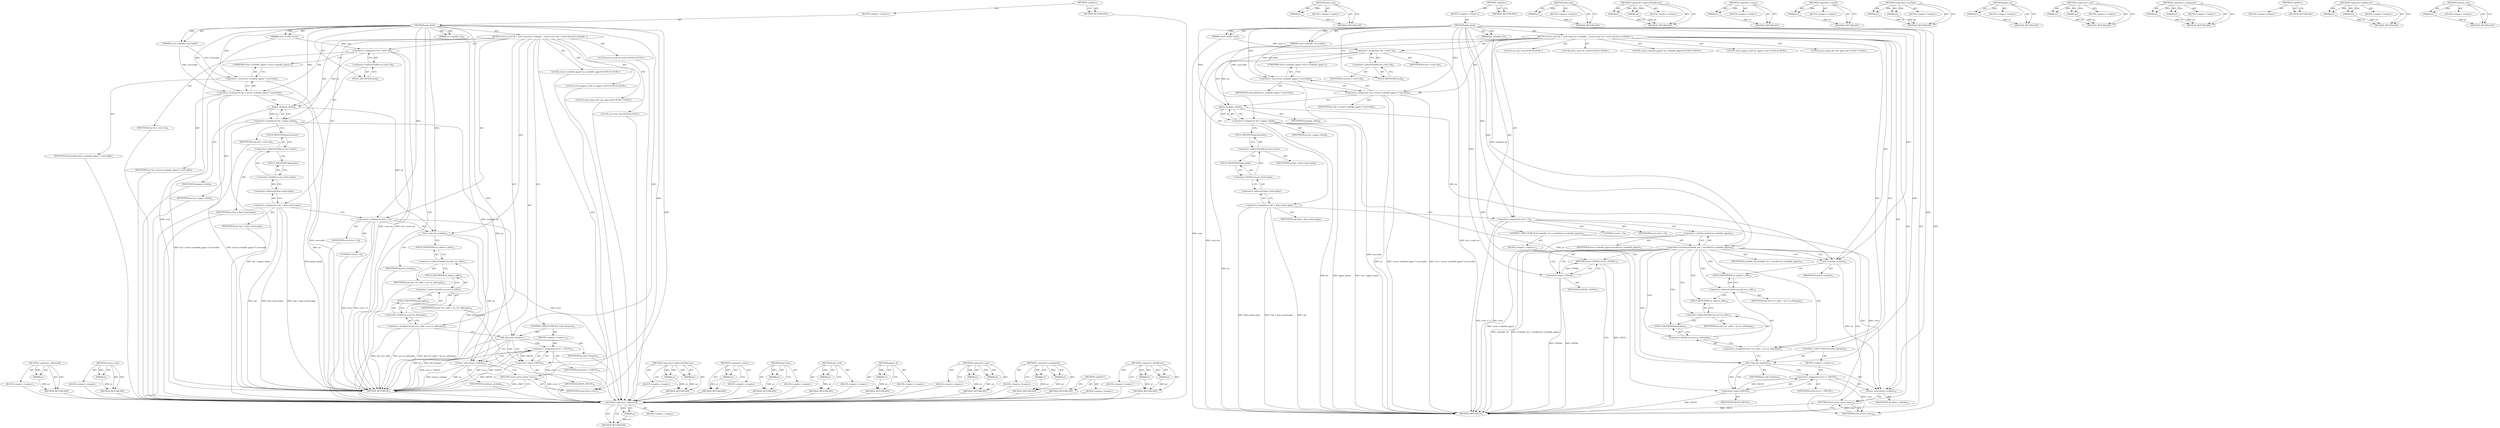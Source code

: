 digraph "release_sock" {
vulnerable_114 [label=<(METHOD,&lt;operator&gt;.addressOf)>];
vulnerable_115 [label=<(PARAM,p1)>];
vulnerable_116 [label=<(BLOCK,&lt;empty&gt;,&lt;empty&gt;)>];
vulnerable_117 [label=<(METHOD_RETURN,ANY)>];
vulnerable_135 [label=<(METHOD,release_sock)>];
vulnerable_136 [label=<(PARAM,p1)>];
vulnerable_137 [label=<(BLOCK,&lt;empty&gt;,&lt;empty&gt;)>];
vulnerable_138 [label=<(METHOD_RETURN,ANY)>];
vulnerable_6 [label=<(METHOD,&lt;global&gt;)<SUB>1</SUB>>];
vulnerable_7 [label=<(BLOCK,&lt;empty&gt;,&lt;empty&gt;)<SUB>1</SUB>>];
vulnerable_8 [label=<(METHOD,pptp_bind)<SUB>1</SUB>>];
vulnerable_9 [label=<(PARAM,struct socket *sock)<SUB>1</SUB>>];
vulnerable_10 [label=<(PARAM,struct sockaddr *uservaddr)<SUB>1</SUB>>];
vulnerable_11 [label=<(PARAM,int sockaddr_len)<SUB>2</SUB>>];
vulnerable_12 [label=<(BLOCK,{
	struct sock *sk = sock-&gt;sk;
	struct sockaddr...,{
	struct sock *sk = sock-&gt;sk;
	struct sockaddr...)<SUB>3</SUB>>];
vulnerable_13 [label="<(LOCAL,struct sock* sk: sock*)<SUB>4</SUB>>"];
vulnerable_14 [label=<(&lt;operator&gt;.assignment,*sk = sock-&gt;sk)<SUB>4</SUB>>];
vulnerable_15 [label=<(IDENTIFIER,sk,*sk = sock-&gt;sk)<SUB>4</SUB>>];
vulnerable_16 [label=<(&lt;operator&gt;.indirectFieldAccess,sock-&gt;sk)<SUB>4</SUB>>];
vulnerable_17 [label=<(IDENTIFIER,sock,*sk = sock-&gt;sk)<SUB>4</SUB>>];
vulnerable_18 [label=<(FIELD_IDENTIFIER,sk,sk)<SUB>4</SUB>>];
vulnerable_19 [label="<(LOCAL,struct sockaddr_pppox* sp: sockaddr_pppox*)<SUB>5</SUB>>"];
vulnerable_20 [label=<(&lt;operator&gt;.assignment,*sp = (struct sockaddr_pppox *) uservaddr)<SUB>5</SUB>>];
vulnerable_21 [label=<(IDENTIFIER,sp,*sp = (struct sockaddr_pppox *) uservaddr)<SUB>5</SUB>>];
vulnerable_22 [label=<(&lt;operator&gt;.cast,(struct sockaddr_pppox *) uservaddr)<SUB>5</SUB>>];
vulnerable_23 [label=<(UNKNOWN,struct sockaddr_pppox *,struct sockaddr_pppox *)<SUB>5</SUB>>];
vulnerable_24 [label=<(IDENTIFIER,uservaddr,(struct sockaddr_pppox *) uservaddr)<SUB>5</SUB>>];
vulnerable_25 [label="<(LOCAL,struct pppox_sock* po: pppox_sock*)<SUB>6</SUB>>"];
vulnerable_26 [label=<(&lt;operator&gt;.assignment,*po = pppox_sk(sk))<SUB>6</SUB>>];
vulnerable_27 [label=<(IDENTIFIER,po,*po = pppox_sk(sk))<SUB>6</SUB>>];
vulnerable_28 [label=<(pppox_sk,pppox_sk(sk))<SUB>6</SUB>>];
vulnerable_29 [label=<(IDENTIFIER,sk,pppox_sk(sk))<SUB>6</SUB>>];
vulnerable_30 [label="<(LOCAL,struct pptp_opt* opt: pptp_opt*)<SUB>7</SUB>>"];
vulnerable_31 [label=<(&lt;operator&gt;.assignment,*opt = &amp;po-&gt;proto.pptp)<SUB>7</SUB>>];
vulnerable_32 [label=<(IDENTIFIER,opt,*opt = &amp;po-&gt;proto.pptp)<SUB>7</SUB>>];
vulnerable_33 [label=<(&lt;operator&gt;.addressOf,&amp;po-&gt;proto.pptp)<SUB>7</SUB>>];
vulnerable_34 [label=<(&lt;operator&gt;.fieldAccess,po-&gt;proto.pptp)<SUB>7</SUB>>];
vulnerable_35 [label=<(&lt;operator&gt;.indirectFieldAccess,po-&gt;proto)<SUB>7</SUB>>];
vulnerable_36 [label=<(IDENTIFIER,po,*opt = &amp;po-&gt;proto.pptp)<SUB>7</SUB>>];
vulnerable_37 [label=<(FIELD_IDENTIFIER,proto,proto)<SUB>7</SUB>>];
vulnerable_38 [label=<(FIELD_IDENTIFIER,pptp,pptp)<SUB>7</SUB>>];
vulnerable_39 [label="<(LOCAL,int error: int)<SUB>8</SUB>>"];
vulnerable_40 [label=<(&lt;operator&gt;.assignment,error = 0)<SUB>8</SUB>>];
vulnerable_41 [label=<(IDENTIFIER,error,error = 0)<SUB>8</SUB>>];
vulnerable_42 [label=<(LITERAL,0,error = 0)<SUB>8</SUB>>];
vulnerable_43 [label=<(lock_sock,lock_sock(sk))<SUB>10</SUB>>];
vulnerable_44 [label=<(IDENTIFIER,sk,lock_sock(sk))<SUB>10</SUB>>];
vulnerable_45 [label=<(&lt;operator&gt;.assignment,opt-&gt;src_addr = sp-&gt;sa_addr.pptp)<SUB>12</SUB>>];
vulnerable_46 [label=<(&lt;operator&gt;.indirectFieldAccess,opt-&gt;src_addr)<SUB>12</SUB>>];
vulnerable_47 [label=<(IDENTIFIER,opt,opt-&gt;src_addr = sp-&gt;sa_addr.pptp)<SUB>12</SUB>>];
vulnerable_48 [label=<(FIELD_IDENTIFIER,src_addr,src_addr)<SUB>12</SUB>>];
vulnerable_49 [label=<(&lt;operator&gt;.fieldAccess,sp-&gt;sa_addr.pptp)<SUB>12</SUB>>];
vulnerable_50 [label=<(&lt;operator&gt;.indirectFieldAccess,sp-&gt;sa_addr)<SUB>12</SUB>>];
vulnerable_51 [label=<(IDENTIFIER,sp,opt-&gt;src_addr = sp-&gt;sa_addr.pptp)<SUB>12</SUB>>];
vulnerable_52 [label=<(FIELD_IDENTIFIER,sa_addr,sa_addr)<SUB>12</SUB>>];
vulnerable_53 [label=<(FIELD_IDENTIFIER,pptp,pptp)<SUB>12</SUB>>];
vulnerable_54 [label=<(CONTROL_STRUCTURE,IF,if (add_chan(po)))<SUB>13</SUB>>];
vulnerable_55 [label=<(add_chan,add_chan(po))<SUB>13</SUB>>];
vulnerable_56 [label=<(IDENTIFIER,po,add_chan(po))<SUB>13</SUB>>];
vulnerable_57 [label=<(BLOCK,&lt;empty&gt;,&lt;empty&gt;)<SUB>14</SUB>>];
vulnerable_58 [label=<(&lt;operator&gt;.assignment,error = -EBUSY)<SUB>14</SUB>>];
vulnerable_59 [label=<(IDENTIFIER,error,error = -EBUSY)<SUB>14</SUB>>];
vulnerable_60 [label=<(&lt;operator&gt;.minus,-EBUSY)<SUB>14</SUB>>];
vulnerable_61 [label=<(IDENTIFIER,EBUSY,-EBUSY)<SUB>14</SUB>>];
vulnerable_62 [label=<(release_sock,release_sock(sk))<SUB>16</SUB>>];
vulnerable_63 [label=<(IDENTIFIER,sk,release_sock(sk))<SUB>16</SUB>>];
vulnerable_64 [label=<(RETURN,return error;,return error;)<SUB>17</SUB>>];
vulnerable_65 [label=<(IDENTIFIER,error,return error;)<SUB>17</SUB>>];
vulnerable_66 [label=<(METHOD_RETURN,int)<SUB>1</SUB>>];
vulnerable_68 [label=<(METHOD_RETURN,ANY)<SUB>1</SUB>>];
vulnerable_100 [label=<(METHOD,&lt;operator&gt;.indirectFieldAccess)>];
vulnerable_101 [label=<(PARAM,p1)>];
vulnerable_102 [label=<(PARAM,p2)>];
vulnerable_103 [label=<(BLOCK,&lt;empty&gt;,&lt;empty&gt;)>];
vulnerable_104 [label=<(METHOD_RETURN,ANY)>];
vulnerable_131 [label=<(METHOD,&lt;operator&gt;.minus)>];
vulnerable_132 [label=<(PARAM,p1)>];
vulnerable_133 [label=<(BLOCK,&lt;empty&gt;,&lt;empty&gt;)>];
vulnerable_134 [label=<(METHOD_RETURN,ANY)>];
vulnerable_127 [label=<(METHOD,add_chan)>];
vulnerable_128 [label=<(PARAM,p1)>];
vulnerable_129 [label=<(BLOCK,&lt;empty&gt;,&lt;empty&gt;)>];
vulnerable_130 [label=<(METHOD_RETURN,ANY)>];
vulnerable_123 [label=<(METHOD,lock_sock)>];
vulnerable_124 [label=<(PARAM,p1)>];
vulnerable_125 [label=<(BLOCK,&lt;empty&gt;,&lt;empty&gt;)>];
vulnerable_126 [label=<(METHOD_RETURN,ANY)>];
vulnerable_110 [label=<(METHOD,pppox_sk)>];
vulnerable_111 [label=<(PARAM,p1)>];
vulnerable_112 [label=<(BLOCK,&lt;empty&gt;,&lt;empty&gt;)>];
vulnerable_113 [label=<(METHOD_RETURN,ANY)>];
vulnerable_105 [label=<(METHOD,&lt;operator&gt;.cast)>];
vulnerable_106 [label=<(PARAM,p1)>];
vulnerable_107 [label=<(PARAM,p2)>];
vulnerable_108 [label=<(BLOCK,&lt;empty&gt;,&lt;empty&gt;)>];
vulnerable_109 [label=<(METHOD_RETURN,ANY)>];
vulnerable_95 [label=<(METHOD,&lt;operator&gt;.assignment)>];
vulnerable_96 [label=<(PARAM,p1)>];
vulnerable_97 [label=<(PARAM,p2)>];
vulnerable_98 [label=<(BLOCK,&lt;empty&gt;,&lt;empty&gt;)>];
vulnerable_99 [label=<(METHOD_RETURN,ANY)>];
vulnerable_89 [label=<(METHOD,&lt;global&gt;)<SUB>1</SUB>>];
vulnerable_90 [label=<(BLOCK,&lt;empty&gt;,&lt;empty&gt;)>];
vulnerable_91 [label=<(METHOD_RETURN,ANY)>];
vulnerable_118 [label=<(METHOD,&lt;operator&gt;.fieldAccess)>];
vulnerable_119 [label=<(PARAM,p1)>];
vulnerable_120 [label=<(PARAM,p2)>];
vulnerable_121 [label=<(BLOCK,&lt;empty&gt;,&lt;empty&gt;)>];
vulnerable_122 [label=<(METHOD_RETURN,ANY)>];
fixed_125 [label=<(METHOD,&lt;operator&gt;.addressOf)>];
fixed_126 [label=<(PARAM,p1)>];
fixed_127 [label=<(BLOCK,&lt;empty&gt;,&lt;empty&gt;)>];
fixed_128 [label=<(METHOD_RETURN,ANY)>];
fixed_147 [label=<(METHOD,lock_sock)>];
fixed_148 [label=<(PARAM,p1)>];
fixed_149 [label=<(BLOCK,&lt;empty&gt;,&lt;empty&gt;)>];
fixed_150 [label=<(METHOD_RETURN,ANY)>];
fixed_6 [label=<(METHOD,&lt;global&gt;)<SUB>1</SUB>>];
fixed_7 [label=<(BLOCK,&lt;empty&gt;,&lt;empty&gt;)<SUB>1</SUB>>];
fixed_8 [label=<(METHOD,pptp_bind)<SUB>1</SUB>>];
fixed_9 [label=<(PARAM,struct socket *sock)<SUB>1</SUB>>];
fixed_10 [label=<(PARAM,struct sockaddr *uservaddr)<SUB>1</SUB>>];
fixed_11 [label=<(PARAM,int sockaddr_len)<SUB>2</SUB>>];
fixed_12 [label=<(BLOCK,{
	struct sock *sk = sock-&gt;sk;
	struct sockaddr...,{
	struct sock *sk = sock-&gt;sk;
	struct sockaddr...)<SUB>3</SUB>>];
fixed_13 [label="<(LOCAL,struct sock* sk: sock*)<SUB>4</SUB>>"];
fixed_14 [label=<(&lt;operator&gt;.assignment,*sk = sock-&gt;sk)<SUB>4</SUB>>];
fixed_15 [label=<(IDENTIFIER,sk,*sk = sock-&gt;sk)<SUB>4</SUB>>];
fixed_16 [label=<(&lt;operator&gt;.indirectFieldAccess,sock-&gt;sk)<SUB>4</SUB>>];
fixed_17 [label=<(IDENTIFIER,sock,*sk = sock-&gt;sk)<SUB>4</SUB>>];
fixed_18 [label=<(FIELD_IDENTIFIER,sk,sk)<SUB>4</SUB>>];
fixed_19 [label="<(LOCAL,struct sockaddr_pppox* sp: sockaddr_pppox*)<SUB>5</SUB>>"];
fixed_20 [label=<(&lt;operator&gt;.assignment,*sp = (struct sockaddr_pppox *) uservaddr)<SUB>5</SUB>>];
fixed_21 [label=<(IDENTIFIER,sp,*sp = (struct sockaddr_pppox *) uservaddr)<SUB>5</SUB>>];
fixed_22 [label=<(&lt;operator&gt;.cast,(struct sockaddr_pppox *) uservaddr)<SUB>5</SUB>>];
fixed_23 [label=<(UNKNOWN,struct sockaddr_pppox *,struct sockaddr_pppox *)<SUB>5</SUB>>];
fixed_24 [label=<(IDENTIFIER,uservaddr,(struct sockaddr_pppox *) uservaddr)<SUB>5</SUB>>];
fixed_25 [label="<(LOCAL,struct pppox_sock* po: pppox_sock*)<SUB>6</SUB>>"];
fixed_26 [label=<(&lt;operator&gt;.assignment,*po = pppox_sk(sk))<SUB>6</SUB>>];
fixed_27 [label=<(IDENTIFIER,po,*po = pppox_sk(sk))<SUB>6</SUB>>];
fixed_28 [label=<(pppox_sk,pppox_sk(sk))<SUB>6</SUB>>];
fixed_29 [label=<(IDENTIFIER,sk,pppox_sk(sk))<SUB>6</SUB>>];
fixed_30 [label="<(LOCAL,struct pptp_opt* opt: pptp_opt*)<SUB>7</SUB>>"];
fixed_31 [label=<(&lt;operator&gt;.assignment,*opt = &amp;po-&gt;proto.pptp)<SUB>7</SUB>>];
fixed_32 [label=<(IDENTIFIER,opt,*opt = &amp;po-&gt;proto.pptp)<SUB>7</SUB>>];
fixed_33 [label=<(&lt;operator&gt;.addressOf,&amp;po-&gt;proto.pptp)<SUB>7</SUB>>];
fixed_34 [label=<(&lt;operator&gt;.fieldAccess,po-&gt;proto.pptp)<SUB>7</SUB>>];
fixed_35 [label=<(&lt;operator&gt;.indirectFieldAccess,po-&gt;proto)<SUB>7</SUB>>];
fixed_36 [label=<(IDENTIFIER,po,*opt = &amp;po-&gt;proto.pptp)<SUB>7</SUB>>];
fixed_37 [label=<(FIELD_IDENTIFIER,proto,proto)<SUB>7</SUB>>];
fixed_38 [label=<(FIELD_IDENTIFIER,pptp,pptp)<SUB>7</SUB>>];
fixed_39 [label="<(LOCAL,int error: int)<SUB>8</SUB>>"];
fixed_40 [label=<(&lt;operator&gt;.assignment,error = 0)<SUB>8</SUB>>];
fixed_41 [label=<(IDENTIFIER,error,error = 0)<SUB>8</SUB>>];
fixed_42 [label=<(LITERAL,0,error = 0)<SUB>8</SUB>>];
fixed_43 [label=<(CONTROL_STRUCTURE,IF,if (sockaddr_len &lt; sizeof(struct sockaddr_pppox)))<SUB>10</SUB>>];
fixed_44 [label=<(&lt;operator&gt;.lessThan,sockaddr_len &lt; sizeof(struct sockaddr_pppox))<SUB>10</SUB>>];
fixed_45 [label=<(IDENTIFIER,sockaddr_len,sockaddr_len &lt; sizeof(struct sockaddr_pppox))<SUB>10</SUB>>];
fixed_46 [label=<(&lt;operator&gt;.sizeOf,sizeof(struct sockaddr_pppox))<SUB>10</SUB>>];
fixed_47 [label=<(IDENTIFIER,struct sockaddr_pppox,sizeof(struct sockaddr_pppox))<SUB>10</SUB>>];
fixed_48 [label=<(BLOCK,&lt;empty&gt;,&lt;empty&gt;)<SUB>11</SUB>>];
fixed_49 [label=<(RETURN,return -EINVAL;,return -EINVAL;)<SUB>11</SUB>>];
fixed_50 [label=<(&lt;operator&gt;.minus,-EINVAL)<SUB>11</SUB>>];
fixed_51 [label=<(IDENTIFIER,EINVAL,-EINVAL)<SUB>11</SUB>>];
fixed_52 [label=<(lock_sock,lock_sock(sk))<SUB>13</SUB>>];
fixed_53 [label=<(IDENTIFIER,sk,lock_sock(sk))<SUB>13</SUB>>];
fixed_54 [label=<(&lt;operator&gt;.assignment,opt-&gt;src_addr = sp-&gt;sa_addr.pptp)<SUB>15</SUB>>];
fixed_55 [label=<(&lt;operator&gt;.indirectFieldAccess,opt-&gt;src_addr)<SUB>15</SUB>>];
fixed_56 [label=<(IDENTIFIER,opt,opt-&gt;src_addr = sp-&gt;sa_addr.pptp)<SUB>15</SUB>>];
fixed_57 [label=<(FIELD_IDENTIFIER,src_addr,src_addr)<SUB>15</SUB>>];
fixed_58 [label=<(&lt;operator&gt;.fieldAccess,sp-&gt;sa_addr.pptp)<SUB>15</SUB>>];
fixed_59 [label=<(&lt;operator&gt;.indirectFieldAccess,sp-&gt;sa_addr)<SUB>15</SUB>>];
fixed_60 [label=<(IDENTIFIER,sp,opt-&gt;src_addr = sp-&gt;sa_addr.pptp)<SUB>15</SUB>>];
fixed_61 [label=<(FIELD_IDENTIFIER,sa_addr,sa_addr)<SUB>15</SUB>>];
fixed_62 [label=<(FIELD_IDENTIFIER,pptp,pptp)<SUB>15</SUB>>];
fixed_63 [label=<(CONTROL_STRUCTURE,IF,if (add_chan(po)))<SUB>16</SUB>>];
fixed_64 [label=<(add_chan,add_chan(po))<SUB>16</SUB>>];
fixed_65 [label=<(IDENTIFIER,po,add_chan(po))<SUB>16</SUB>>];
fixed_66 [label=<(BLOCK,&lt;empty&gt;,&lt;empty&gt;)<SUB>17</SUB>>];
fixed_67 [label=<(&lt;operator&gt;.assignment,error = -EBUSY)<SUB>17</SUB>>];
fixed_68 [label=<(IDENTIFIER,error,error = -EBUSY)<SUB>17</SUB>>];
fixed_69 [label=<(&lt;operator&gt;.minus,-EBUSY)<SUB>17</SUB>>];
fixed_70 [label=<(IDENTIFIER,EBUSY,-EBUSY)<SUB>17</SUB>>];
fixed_71 [label=<(release_sock,release_sock(sk))<SUB>19</SUB>>];
fixed_72 [label=<(IDENTIFIER,sk,release_sock(sk))<SUB>19</SUB>>];
fixed_73 [label=<(RETURN,return error;,return error;)<SUB>20</SUB>>];
fixed_74 [label=<(IDENTIFIER,error,return error;)<SUB>20</SUB>>];
fixed_75 [label=<(METHOD_RETURN,int)<SUB>1</SUB>>];
fixed_77 [label=<(METHOD_RETURN,ANY)<SUB>1</SUB>>];
fixed_151 [label=<(METHOD,add_chan)>];
fixed_152 [label=<(PARAM,p1)>];
fixed_153 [label=<(BLOCK,&lt;empty&gt;,&lt;empty&gt;)>];
fixed_154 [label=<(METHOD_RETURN,ANY)>];
fixed_111 [label=<(METHOD,&lt;operator&gt;.indirectFieldAccess)>];
fixed_112 [label=<(PARAM,p1)>];
fixed_113 [label=<(PARAM,p2)>];
fixed_114 [label=<(BLOCK,&lt;empty&gt;,&lt;empty&gt;)>];
fixed_115 [label=<(METHOD_RETURN,ANY)>];
fixed_143 [label=<(METHOD,&lt;operator&gt;.minus)>];
fixed_144 [label=<(PARAM,p1)>];
fixed_145 [label=<(BLOCK,&lt;empty&gt;,&lt;empty&gt;)>];
fixed_146 [label=<(METHOD_RETURN,ANY)>];
fixed_139 [label=<(METHOD,&lt;operator&gt;.sizeOf)>];
fixed_140 [label=<(PARAM,p1)>];
fixed_141 [label=<(BLOCK,&lt;empty&gt;,&lt;empty&gt;)>];
fixed_142 [label=<(METHOD_RETURN,ANY)>];
fixed_134 [label=<(METHOD,&lt;operator&gt;.lessThan)>];
fixed_135 [label=<(PARAM,p1)>];
fixed_136 [label=<(PARAM,p2)>];
fixed_137 [label=<(BLOCK,&lt;empty&gt;,&lt;empty&gt;)>];
fixed_138 [label=<(METHOD_RETURN,ANY)>];
fixed_121 [label=<(METHOD,pppox_sk)>];
fixed_122 [label=<(PARAM,p1)>];
fixed_123 [label=<(BLOCK,&lt;empty&gt;,&lt;empty&gt;)>];
fixed_124 [label=<(METHOD_RETURN,ANY)>];
fixed_116 [label=<(METHOD,&lt;operator&gt;.cast)>];
fixed_117 [label=<(PARAM,p1)>];
fixed_118 [label=<(PARAM,p2)>];
fixed_119 [label=<(BLOCK,&lt;empty&gt;,&lt;empty&gt;)>];
fixed_120 [label=<(METHOD_RETURN,ANY)>];
fixed_106 [label=<(METHOD,&lt;operator&gt;.assignment)>];
fixed_107 [label=<(PARAM,p1)>];
fixed_108 [label=<(PARAM,p2)>];
fixed_109 [label=<(BLOCK,&lt;empty&gt;,&lt;empty&gt;)>];
fixed_110 [label=<(METHOD_RETURN,ANY)>];
fixed_100 [label=<(METHOD,&lt;global&gt;)<SUB>1</SUB>>];
fixed_101 [label=<(BLOCK,&lt;empty&gt;,&lt;empty&gt;)>];
fixed_102 [label=<(METHOD_RETURN,ANY)>];
fixed_129 [label=<(METHOD,&lt;operator&gt;.fieldAccess)>];
fixed_130 [label=<(PARAM,p1)>];
fixed_131 [label=<(PARAM,p2)>];
fixed_132 [label=<(BLOCK,&lt;empty&gt;,&lt;empty&gt;)>];
fixed_133 [label=<(METHOD_RETURN,ANY)>];
fixed_155 [label=<(METHOD,release_sock)>];
fixed_156 [label=<(PARAM,p1)>];
fixed_157 [label=<(BLOCK,&lt;empty&gt;,&lt;empty&gt;)>];
fixed_158 [label=<(METHOD_RETURN,ANY)>];
vulnerable_114 -> vulnerable_115  [key=0, label="AST: "];
vulnerable_114 -> vulnerable_115  [key=1, label="DDG: "];
vulnerable_114 -> vulnerable_116  [key=0, label="AST: "];
vulnerable_114 -> vulnerable_117  [key=0, label="AST: "];
vulnerable_114 -> vulnerable_117  [key=1, label="CFG: "];
vulnerable_115 -> vulnerable_117  [key=0, label="DDG: p1"];
vulnerable_116 -> fixed_125  [key=0];
vulnerable_117 -> fixed_125  [key=0];
vulnerable_135 -> vulnerable_136  [key=0, label="AST: "];
vulnerable_135 -> vulnerable_136  [key=1, label="DDG: "];
vulnerable_135 -> vulnerable_137  [key=0, label="AST: "];
vulnerable_135 -> vulnerable_138  [key=0, label="AST: "];
vulnerable_135 -> vulnerable_138  [key=1, label="CFG: "];
vulnerable_136 -> vulnerable_138  [key=0, label="DDG: p1"];
vulnerable_137 -> fixed_125  [key=0];
vulnerable_138 -> fixed_125  [key=0];
vulnerable_6 -> vulnerable_7  [key=0, label="AST: "];
vulnerable_6 -> vulnerable_68  [key=0, label="AST: "];
vulnerable_6 -> vulnerable_68  [key=1, label="CFG: "];
vulnerable_7 -> vulnerable_8  [key=0, label="AST: "];
vulnerable_8 -> vulnerable_9  [key=0, label="AST: "];
vulnerable_8 -> vulnerable_9  [key=1, label="DDG: "];
vulnerable_8 -> vulnerable_10  [key=0, label="AST: "];
vulnerable_8 -> vulnerable_10  [key=1, label="DDG: "];
vulnerable_8 -> vulnerable_11  [key=0, label="AST: "];
vulnerable_8 -> vulnerable_11  [key=1, label="DDG: "];
vulnerable_8 -> vulnerable_12  [key=0, label="AST: "];
vulnerable_8 -> vulnerable_66  [key=0, label="AST: "];
vulnerable_8 -> vulnerable_18  [key=0, label="CFG: "];
vulnerable_8 -> vulnerable_20  [key=0, label="DDG: "];
vulnerable_8 -> vulnerable_40  [key=0, label="DDG: "];
vulnerable_8 -> vulnerable_43  [key=0, label="DDG: "];
vulnerable_8 -> vulnerable_62  [key=0, label="DDG: "];
vulnerable_8 -> vulnerable_65  [key=0, label="DDG: "];
vulnerable_8 -> vulnerable_22  [key=0, label="DDG: "];
vulnerable_8 -> vulnerable_28  [key=0, label="DDG: "];
vulnerable_8 -> vulnerable_55  [key=0, label="DDG: "];
vulnerable_8 -> vulnerable_60  [key=0, label="DDG: "];
vulnerable_9 -> vulnerable_66  [key=0, label="DDG: sock"];
vulnerable_9 -> vulnerable_14  [key=0, label="DDG: sock"];
vulnerable_10 -> vulnerable_20  [key=0, label="DDG: uservaddr"];
vulnerable_10 -> vulnerable_22  [key=0, label="DDG: uservaddr"];
vulnerable_11 -> vulnerable_66  [key=0, label="DDG: sockaddr_len"];
vulnerable_12 -> vulnerable_13  [key=0, label="AST: "];
vulnerable_12 -> vulnerable_14  [key=0, label="AST: "];
vulnerable_12 -> vulnerable_19  [key=0, label="AST: "];
vulnerable_12 -> vulnerable_20  [key=0, label="AST: "];
vulnerable_12 -> vulnerable_25  [key=0, label="AST: "];
vulnerable_12 -> vulnerable_26  [key=0, label="AST: "];
vulnerable_12 -> vulnerable_30  [key=0, label="AST: "];
vulnerable_12 -> vulnerable_31  [key=0, label="AST: "];
vulnerable_12 -> vulnerable_39  [key=0, label="AST: "];
vulnerable_12 -> vulnerable_40  [key=0, label="AST: "];
vulnerable_12 -> vulnerable_43  [key=0, label="AST: "];
vulnerable_12 -> vulnerable_45  [key=0, label="AST: "];
vulnerable_12 -> vulnerable_54  [key=0, label="AST: "];
vulnerable_12 -> vulnerable_62  [key=0, label="AST: "];
vulnerable_12 -> vulnerable_64  [key=0, label="AST: "];
vulnerable_13 -> fixed_125  [key=0];
vulnerable_14 -> vulnerable_15  [key=0, label="AST: "];
vulnerable_14 -> vulnerable_16  [key=0, label="AST: "];
vulnerable_14 -> vulnerable_23  [key=0, label="CFG: "];
vulnerable_14 -> vulnerable_66  [key=0, label="DDG: sock-&gt;sk"];
vulnerable_14 -> vulnerable_66  [key=1, label="DDG: *sk = sock-&gt;sk"];
vulnerable_14 -> vulnerable_28  [key=0, label="DDG: sk"];
vulnerable_15 -> fixed_125  [key=0];
vulnerable_16 -> vulnerable_17  [key=0, label="AST: "];
vulnerable_16 -> vulnerable_18  [key=0, label="AST: "];
vulnerable_16 -> vulnerable_14  [key=0, label="CFG: "];
vulnerable_17 -> fixed_125  [key=0];
vulnerable_18 -> vulnerable_16  [key=0, label="CFG: "];
vulnerable_19 -> fixed_125  [key=0];
vulnerable_20 -> vulnerable_21  [key=0, label="AST: "];
vulnerable_20 -> vulnerable_22  [key=0, label="AST: "];
vulnerable_20 -> vulnerable_28  [key=0, label="CFG: "];
vulnerable_20 -> vulnerable_66  [key=0, label="DDG: sp"];
vulnerable_20 -> vulnerable_66  [key=1, label="DDG: (struct sockaddr_pppox *) uservaddr"];
vulnerable_20 -> vulnerable_66  [key=2, label="DDG: *sp = (struct sockaddr_pppox *) uservaddr"];
vulnerable_21 -> fixed_125  [key=0];
vulnerable_22 -> vulnerable_23  [key=0, label="AST: "];
vulnerable_22 -> vulnerable_24  [key=0, label="AST: "];
vulnerable_22 -> vulnerable_20  [key=0, label="CFG: "];
vulnerable_22 -> vulnerable_66  [key=0, label="DDG: uservaddr"];
vulnerable_23 -> vulnerable_22  [key=0, label="CFG: "];
vulnerable_24 -> fixed_125  [key=0];
vulnerable_25 -> fixed_125  [key=0];
vulnerable_26 -> vulnerable_27  [key=0, label="AST: "];
vulnerable_26 -> vulnerable_28  [key=0, label="AST: "];
vulnerable_26 -> vulnerable_37  [key=0, label="CFG: "];
vulnerable_26 -> vulnerable_66  [key=0, label="DDG: pppox_sk(sk)"];
vulnerable_26 -> vulnerable_66  [key=1, label="DDG: *po = pppox_sk(sk)"];
vulnerable_26 -> vulnerable_55  [key=0, label="DDG: po"];
vulnerable_27 -> fixed_125  [key=0];
vulnerable_28 -> vulnerable_29  [key=0, label="AST: "];
vulnerable_28 -> vulnerable_26  [key=0, label="CFG: "];
vulnerable_28 -> vulnerable_26  [key=1, label="DDG: sk"];
vulnerable_28 -> vulnerable_43  [key=0, label="DDG: sk"];
vulnerable_29 -> fixed_125  [key=0];
vulnerable_30 -> fixed_125  [key=0];
vulnerable_31 -> vulnerable_32  [key=0, label="AST: "];
vulnerable_31 -> vulnerable_33  [key=0, label="AST: "];
vulnerable_31 -> vulnerable_40  [key=0, label="CFG: "];
vulnerable_31 -> vulnerable_66  [key=0, label="DDG: opt"];
vulnerable_31 -> vulnerable_66  [key=1, label="DDG: &amp;po-&gt;proto.pptp"];
vulnerable_31 -> vulnerable_66  [key=2, label="DDG: *opt = &amp;po-&gt;proto.pptp"];
vulnerable_32 -> fixed_125  [key=0];
vulnerable_33 -> vulnerable_34  [key=0, label="AST: "];
vulnerable_33 -> vulnerable_31  [key=0, label="CFG: "];
vulnerable_34 -> vulnerable_35  [key=0, label="AST: "];
vulnerable_34 -> vulnerable_38  [key=0, label="AST: "];
vulnerable_34 -> vulnerable_33  [key=0, label="CFG: "];
vulnerable_35 -> vulnerable_36  [key=0, label="AST: "];
vulnerable_35 -> vulnerable_37  [key=0, label="AST: "];
vulnerable_35 -> vulnerable_38  [key=0, label="CFG: "];
vulnerable_36 -> fixed_125  [key=0];
vulnerable_37 -> vulnerable_35  [key=0, label="CFG: "];
vulnerable_38 -> vulnerable_34  [key=0, label="CFG: "];
vulnerable_39 -> fixed_125  [key=0];
vulnerable_40 -> vulnerable_41  [key=0, label="AST: "];
vulnerable_40 -> vulnerable_42  [key=0, label="AST: "];
vulnerable_40 -> vulnerable_43  [key=0, label="CFG: "];
vulnerable_40 -> vulnerable_66  [key=0, label="DDG: error"];
vulnerable_40 -> vulnerable_66  [key=1, label="DDG: error = 0"];
vulnerable_40 -> vulnerable_65  [key=0, label="DDG: error"];
vulnerable_41 -> fixed_125  [key=0];
vulnerable_42 -> fixed_125  [key=0];
vulnerable_43 -> vulnerable_44  [key=0, label="AST: "];
vulnerable_43 -> vulnerable_48  [key=0, label="CFG: "];
vulnerable_43 -> vulnerable_66  [key=0, label="DDG: lock_sock(sk)"];
vulnerable_43 -> vulnerable_62  [key=0, label="DDG: sk"];
vulnerable_44 -> fixed_125  [key=0];
vulnerable_45 -> vulnerable_46  [key=0, label="AST: "];
vulnerable_45 -> vulnerable_49  [key=0, label="AST: "];
vulnerable_45 -> vulnerable_55  [key=0, label="CFG: "];
vulnerable_45 -> vulnerable_66  [key=0, label="DDG: opt-&gt;src_addr"];
vulnerable_45 -> vulnerable_66  [key=1, label="DDG: sp-&gt;sa_addr.pptp"];
vulnerable_45 -> vulnerable_66  [key=2, label="DDG: opt-&gt;src_addr = sp-&gt;sa_addr.pptp"];
vulnerable_46 -> vulnerable_47  [key=0, label="AST: "];
vulnerable_46 -> vulnerable_48  [key=0, label="AST: "];
vulnerable_46 -> vulnerable_52  [key=0, label="CFG: "];
vulnerable_47 -> fixed_125  [key=0];
vulnerable_48 -> vulnerable_46  [key=0, label="CFG: "];
vulnerable_49 -> vulnerable_50  [key=0, label="AST: "];
vulnerable_49 -> vulnerable_53  [key=0, label="AST: "];
vulnerable_49 -> vulnerable_45  [key=0, label="CFG: "];
vulnerable_50 -> vulnerable_51  [key=0, label="AST: "];
vulnerable_50 -> vulnerable_52  [key=0, label="AST: "];
vulnerable_50 -> vulnerable_53  [key=0, label="CFG: "];
vulnerable_51 -> fixed_125  [key=0];
vulnerable_52 -> vulnerable_50  [key=0, label="CFG: "];
vulnerable_53 -> vulnerable_49  [key=0, label="CFG: "];
vulnerable_54 -> vulnerable_55  [key=0, label="AST: "];
vulnerable_54 -> vulnerable_57  [key=0, label="AST: "];
vulnerable_55 -> vulnerable_56  [key=0, label="AST: "];
vulnerable_55 -> vulnerable_60  [key=0, label="CFG: "];
vulnerable_55 -> vulnerable_60  [key=1, label="CDG: "];
vulnerable_55 -> vulnerable_62  [key=0, label="CFG: "];
vulnerable_55 -> vulnerable_66  [key=0, label="DDG: po"];
vulnerable_55 -> vulnerable_66  [key=1, label="DDG: add_chan(po)"];
vulnerable_55 -> vulnerable_58  [key=0, label="CDG: "];
vulnerable_56 -> fixed_125  [key=0];
vulnerable_57 -> vulnerable_58  [key=0, label="AST: "];
vulnerable_58 -> vulnerable_59  [key=0, label="AST: "];
vulnerable_58 -> vulnerable_60  [key=0, label="AST: "];
vulnerable_58 -> vulnerable_62  [key=0, label="CFG: "];
vulnerable_58 -> vulnerable_66  [key=0, label="DDG: error"];
vulnerable_58 -> vulnerable_66  [key=1, label="DDG: -EBUSY"];
vulnerable_58 -> vulnerable_66  [key=2, label="DDG: error = -EBUSY"];
vulnerable_58 -> vulnerable_65  [key=0, label="DDG: error"];
vulnerable_59 -> fixed_125  [key=0];
vulnerable_60 -> vulnerable_61  [key=0, label="AST: "];
vulnerable_60 -> vulnerable_58  [key=0, label="CFG: "];
vulnerable_60 -> vulnerable_58  [key=1, label="DDG: EBUSY"];
vulnerable_60 -> vulnerable_66  [key=0, label="DDG: EBUSY"];
vulnerable_61 -> fixed_125  [key=0];
vulnerable_62 -> vulnerable_63  [key=0, label="AST: "];
vulnerable_62 -> vulnerable_64  [key=0, label="CFG: "];
vulnerable_62 -> vulnerable_66  [key=0, label="DDG: sk"];
vulnerable_62 -> vulnerable_66  [key=1, label="DDG: release_sock(sk)"];
vulnerable_63 -> fixed_125  [key=0];
vulnerable_64 -> vulnerable_65  [key=0, label="AST: "];
vulnerable_64 -> vulnerable_66  [key=0, label="CFG: "];
vulnerable_64 -> vulnerable_66  [key=1, label="DDG: &lt;RET&gt;"];
vulnerable_65 -> vulnerable_64  [key=0, label="DDG: error"];
vulnerable_66 -> fixed_125  [key=0];
vulnerable_68 -> fixed_125  [key=0];
vulnerable_100 -> vulnerable_101  [key=0, label="AST: "];
vulnerable_100 -> vulnerable_101  [key=1, label="DDG: "];
vulnerable_100 -> vulnerable_103  [key=0, label="AST: "];
vulnerable_100 -> vulnerable_102  [key=0, label="AST: "];
vulnerable_100 -> vulnerable_102  [key=1, label="DDG: "];
vulnerable_100 -> vulnerable_104  [key=0, label="AST: "];
vulnerable_100 -> vulnerable_104  [key=1, label="CFG: "];
vulnerable_101 -> vulnerable_104  [key=0, label="DDG: p1"];
vulnerable_102 -> vulnerable_104  [key=0, label="DDG: p2"];
vulnerable_103 -> fixed_125  [key=0];
vulnerable_104 -> fixed_125  [key=0];
vulnerable_131 -> vulnerable_132  [key=0, label="AST: "];
vulnerable_131 -> vulnerable_132  [key=1, label="DDG: "];
vulnerable_131 -> vulnerable_133  [key=0, label="AST: "];
vulnerable_131 -> vulnerable_134  [key=0, label="AST: "];
vulnerable_131 -> vulnerable_134  [key=1, label="CFG: "];
vulnerable_132 -> vulnerable_134  [key=0, label="DDG: p1"];
vulnerable_133 -> fixed_125  [key=0];
vulnerable_134 -> fixed_125  [key=0];
vulnerable_127 -> vulnerable_128  [key=0, label="AST: "];
vulnerable_127 -> vulnerable_128  [key=1, label="DDG: "];
vulnerable_127 -> vulnerable_129  [key=0, label="AST: "];
vulnerable_127 -> vulnerable_130  [key=0, label="AST: "];
vulnerable_127 -> vulnerable_130  [key=1, label="CFG: "];
vulnerable_128 -> vulnerable_130  [key=0, label="DDG: p1"];
vulnerable_129 -> fixed_125  [key=0];
vulnerable_130 -> fixed_125  [key=0];
vulnerable_123 -> vulnerable_124  [key=0, label="AST: "];
vulnerable_123 -> vulnerable_124  [key=1, label="DDG: "];
vulnerable_123 -> vulnerable_125  [key=0, label="AST: "];
vulnerable_123 -> vulnerable_126  [key=0, label="AST: "];
vulnerable_123 -> vulnerable_126  [key=1, label="CFG: "];
vulnerable_124 -> vulnerable_126  [key=0, label="DDG: p1"];
vulnerable_125 -> fixed_125  [key=0];
vulnerable_126 -> fixed_125  [key=0];
vulnerable_110 -> vulnerable_111  [key=0, label="AST: "];
vulnerable_110 -> vulnerable_111  [key=1, label="DDG: "];
vulnerable_110 -> vulnerable_112  [key=0, label="AST: "];
vulnerable_110 -> vulnerable_113  [key=0, label="AST: "];
vulnerable_110 -> vulnerable_113  [key=1, label="CFG: "];
vulnerable_111 -> vulnerable_113  [key=0, label="DDG: p1"];
vulnerable_112 -> fixed_125  [key=0];
vulnerable_113 -> fixed_125  [key=0];
vulnerable_105 -> vulnerable_106  [key=0, label="AST: "];
vulnerable_105 -> vulnerable_106  [key=1, label="DDG: "];
vulnerable_105 -> vulnerable_108  [key=0, label="AST: "];
vulnerable_105 -> vulnerable_107  [key=0, label="AST: "];
vulnerable_105 -> vulnerable_107  [key=1, label="DDG: "];
vulnerable_105 -> vulnerable_109  [key=0, label="AST: "];
vulnerable_105 -> vulnerable_109  [key=1, label="CFG: "];
vulnerable_106 -> vulnerable_109  [key=0, label="DDG: p1"];
vulnerable_107 -> vulnerable_109  [key=0, label="DDG: p2"];
vulnerable_108 -> fixed_125  [key=0];
vulnerable_109 -> fixed_125  [key=0];
vulnerable_95 -> vulnerable_96  [key=0, label="AST: "];
vulnerable_95 -> vulnerable_96  [key=1, label="DDG: "];
vulnerable_95 -> vulnerable_98  [key=0, label="AST: "];
vulnerable_95 -> vulnerable_97  [key=0, label="AST: "];
vulnerable_95 -> vulnerable_97  [key=1, label="DDG: "];
vulnerable_95 -> vulnerable_99  [key=0, label="AST: "];
vulnerable_95 -> vulnerable_99  [key=1, label="CFG: "];
vulnerable_96 -> vulnerable_99  [key=0, label="DDG: p1"];
vulnerable_97 -> vulnerable_99  [key=0, label="DDG: p2"];
vulnerable_98 -> fixed_125  [key=0];
vulnerable_99 -> fixed_125  [key=0];
vulnerable_89 -> vulnerable_90  [key=0, label="AST: "];
vulnerable_89 -> vulnerable_91  [key=0, label="AST: "];
vulnerable_89 -> vulnerable_91  [key=1, label="CFG: "];
vulnerable_90 -> fixed_125  [key=0];
vulnerable_91 -> fixed_125  [key=0];
vulnerable_118 -> vulnerable_119  [key=0, label="AST: "];
vulnerable_118 -> vulnerable_119  [key=1, label="DDG: "];
vulnerable_118 -> vulnerable_121  [key=0, label="AST: "];
vulnerable_118 -> vulnerable_120  [key=0, label="AST: "];
vulnerable_118 -> vulnerable_120  [key=1, label="DDG: "];
vulnerable_118 -> vulnerable_122  [key=0, label="AST: "];
vulnerable_118 -> vulnerable_122  [key=1, label="CFG: "];
vulnerable_119 -> vulnerable_122  [key=0, label="DDG: p1"];
vulnerable_120 -> vulnerable_122  [key=0, label="DDG: p2"];
vulnerable_121 -> fixed_125  [key=0];
vulnerable_122 -> fixed_125  [key=0];
fixed_125 -> fixed_126  [key=0, label="AST: "];
fixed_125 -> fixed_126  [key=1, label="DDG: "];
fixed_125 -> fixed_127  [key=0, label="AST: "];
fixed_125 -> fixed_128  [key=0, label="AST: "];
fixed_125 -> fixed_128  [key=1, label="CFG: "];
fixed_126 -> fixed_128  [key=0, label="DDG: p1"];
fixed_147 -> fixed_148  [key=0, label="AST: "];
fixed_147 -> fixed_148  [key=1, label="DDG: "];
fixed_147 -> fixed_149  [key=0, label="AST: "];
fixed_147 -> fixed_150  [key=0, label="AST: "];
fixed_147 -> fixed_150  [key=1, label="CFG: "];
fixed_148 -> fixed_150  [key=0, label="DDG: p1"];
fixed_6 -> fixed_7  [key=0, label="AST: "];
fixed_6 -> fixed_77  [key=0, label="AST: "];
fixed_6 -> fixed_77  [key=1, label="CFG: "];
fixed_7 -> fixed_8  [key=0, label="AST: "];
fixed_8 -> fixed_9  [key=0, label="AST: "];
fixed_8 -> fixed_9  [key=1, label="DDG: "];
fixed_8 -> fixed_10  [key=0, label="AST: "];
fixed_8 -> fixed_10  [key=1, label="DDG: "];
fixed_8 -> fixed_11  [key=0, label="AST: "];
fixed_8 -> fixed_11  [key=1, label="DDG: "];
fixed_8 -> fixed_12  [key=0, label="AST: "];
fixed_8 -> fixed_75  [key=0, label="AST: "];
fixed_8 -> fixed_18  [key=0, label="CFG: "];
fixed_8 -> fixed_20  [key=0, label="DDG: "];
fixed_8 -> fixed_40  [key=0, label="DDG: "];
fixed_8 -> fixed_52  [key=0, label="DDG: "];
fixed_8 -> fixed_71  [key=0, label="DDG: "];
fixed_8 -> fixed_74  [key=0, label="DDG: "];
fixed_8 -> fixed_22  [key=0, label="DDG: "];
fixed_8 -> fixed_28  [key=0, label="DDG: "];
fixed_8 -> fixed_44  [key=0, label="DDG: "];
fixed_8 -> fixed_64  [key=0, label="DDG: "];
fixed_8 -> fixed_50  [key=0, label="DDG: "];
fixed_8 -> fixed_69  [key=0, label="DDG: "];
fixed_9 -> fixed_75  [key=0, label="DDG: sock"];
fixed_9 -> fixed_14  [key=0, label="DDG: sock"];
fixed_10 -> fixed_20  [key=0, label="DDG: uservaddr"];
fixed_10 -> fixed_22  [key=0, label="DDG: uservaddr"];
fixed_11 -> fixed_44  [key=0, label="DDG: sockaddr_len"];
fixed_12 -> fixed_13  [key=0, label="AST: "];
fixed_12 -> fixed_14  [key=0, label="AST: "];
fixed_12 -> fixed_19  [key=0, label="AST: "];
fixed_12 -> fixed_20  [key=0, label="AST: "];
fixed_12 -> fixed_25  [key=0, label="AST: "];
fixed_12 -> fixed_26  [key=0, label="AST: "];
fixed_12 -> fixed_30  [key=0, label="AST: "];
fixed_12 -> fixed_31  [key=0, label="AST: "];
fixed_12 -> fixed_39  [key=0, label="AST: "];
fixed_12 -> fixed_40  [key=0, label="AST: "];
fixed_12 -> fixed_43  [key=0, label="AST: "];
fixed_12 -> fixed_52  [key=0, label="AST: "];
fixed_12 -> fixed_54  [key=0, label="AST: "];
fixed_12 -> fixed_63  [key=0, label="AST: "];
fixed_12 -> fixed_71  [key=0, label="AST: "];
fixed_12 -> fixed_73  [key=0, label="AST: "];
fixed_14 -> fixed_15  [key=0, label="AST: "];
fixed_14 -> fixed_16  [key=0, label="AST: "];
fixed_14 -> fixed_23  [key=0, label="CFG: "];
fixed_14 -> fixed_75  [key=0, label="DDG: sock-&gt;sk"];
fixed_14 -> fixed_75  [key=1, label="DDG: *sk = sock-&gt;sk"];
fixed_14 -> fixed_28  [key=0, label="DDG: sk"];
fixed_16 -> fixed_17  [key=0, label="AST: "];
fixed_16 -> fixed_18  [key=0, label="AST: "];
fixed_16 -> fixed_14  [key=0, label="CFG: "];
fixed_18 -> fixed_16  [key=0, label="CFG: "];
fixed_20 -> fixed_21  [key=0, label="AST: "];
fixed_20 -> fixed_22  [key=0, label="AST: "];
fixed_20 -> fixed_28  [key=0, label="CFG: "];
fixed_20 -> fixed_75  [key=0, label="DDG: sp"];
fixed_20 -> fixed_75  [key=1, label="DDG: (struct sockaddr_pppox *) uservaddr"];
fixed_20 -> fixed_75  [key=2, label="DDG: *sp = (struct sockaddr_pppox *) uservaddr"];
fixed_22 -> fixed_23  [key=0, label="AST: "];
fixed_22 -> fixed_24  [key=0, label="AST: "];
fixed_22 -> fixed_20  [key=0, label="CFG: "];
fixed_22 -> fixed_75  [key=0, label="DDG: uservaddr"];
fixed_23 -> fixed_22  [key=0, label="CFG: "];
fixed_26 -> fixed_27  [key=0, label="AST: "];
fixed_26 -> fixed_28  [key=0, label="AST: "];
fixed_26 -> fixed_37  [key=0, label="CFG: "];
fixed_26 -> fixed_75  [key=0, label="DDG: po"];
fixed_26 -> fixed_75  [key=1, label="DDG: pppox_sk(sk)"];
fixed_26 -> fixed_75  [key=2, label="DDG: *po = pppox_sk(sk)"];
fixed_26 -> fixed_64  [key=0, label="DDG: po"];
fixed_28 -> fixed_29  [key=0, label="AST: "];
fixed_28 -> fixed_26  [key=0, label="CFG: "];
fixed_28 -> fixed_26  [key=1, label="DDG: sk"];
fixed_28 -> fixed_75  [key=0, label="DDG: sk"];
fixed_28 -> fixed_52  [key=0, label="DDG: sk"];
fixed_31 -> fixed_32  [key=0, label="AST: "];
fixed_31 -> fixed_33  [key=0, label="AST: "];
fixed_31 -> fixed_40  [key=0, label="CFG: "];
fixed_31 -> fixed_75  [key=0, label="DDG: opt"];
fixed_31 -> fixed_75  [key=1, label="DDG: &amp;po-&gt;proto.pptp"];
fixed_31 -> fixed_75  [key=2, label="DDG: *opt = &amp;po-&gt;proto.pptp"];
fixed_33 -> fixed_34  [key=0, label="AST: "];
fixed_33 -> fixed_31  [key=0, label="CFG: "];
fixed_34 -> fixed_35  [key=0, label="AST: "];
fixed_34 -> fixed_38  [key=0, label="AST: "];
fixed_34 -> fixed_33  [key=0, label="CFG: "];
fixed_35 -> fixed_36  [key=0, label="AST: "];
fixed_35 -> fixed_37  [key=0, label="AST: "];
fixed_35 -> fixed_38  [key=0, label="CFG: "];
fixed_37 -> fixed_35  [key=0, label="CFG: "];
fixed_38 -> fixed_34  [key=0, label="CFG: "];
fixed_40 -> fixed_41  [key=0, label="AST: "];
fixed_40 -> fixed_42  [key=0, label="AST: "];
fixed_40 -> fixed_46  [key=0, label="CFG: "];
fixed_40 -> fixed_75  [key=0, label="DDG: error"];
fixed_40 -> fixed_75  [key=1, label="DDG: error = 0"];
fixed_40 -> fixed_74  [key=0, label="DDG: error"];
fixed_43 -> fixed_44  [key=0, label="AST: "];
fixed_43 -> fixed_48  [key=0, label="AST: "];
fixed_44 -> fixed_45  [key=0, label="AST: "];
fixed_44 -> fixed_46  [key=0, label="AST: "];
fixed_44 -> fixed_50  [key=0, label="CFG: "];
fixed_44 -> fixed_50  [key=1, label="CDG: "];
fixed_44 -> fixed_52  [key=0, label="CFG: "];
fixed_44 -> fixed_52  [key=1, label="CDG: "];
fixed_44 -> fixed_75  [key=0, label="DDG: sockaddr_len"];
fixed_44 -> fixed_75  [key=1, label="DDG: sockaddr_len &lt; sizeof(struct sockaddr_pppox)"];
fixed_44 -> fixed_58  [key=0, label="CDG: "];
fixed_44 -> fixed_49  [key=0, label="CDG: "];
fixed_44 -> fixed_73  [key=0, label="CDG: "];
fixed_44 -> fixed_61  [key=0, label="CDG: "];
fixed_44 -> fixed_64  [key=0, label="CDG: "];
fixed_44 -> fixed_57  [key=0, label="CDG: "];
fixed_44 -> fixed_71  [key=0, label="CDG: "];
fixed_44 -> fixed_59  [key=0, label="CDG: "];
fixed_44 -> fixed_55  [key=0, label="CDG: "];
fixed_44 -> fixed_54  [key=0, label="CDG: "];
fixed_44 -> fixed_62  [key=0, label="CDG: "];
fixed_46 -> fixed_47  [key=0, label="AST: "];
fixed_46 -> fixed_44  [key=0, label="CFG: "];
fixed_46 -> fixed_75  [key=0, label="DDG: struct sockaddr_pppox"];
fixed_48 -> fixed_49  [key=0, label="AST: "];
fixed_49 -> fixed_50  [key=0, label="AST: "];
fixed_49 -> fixed_75  [key=0, label="CFG: "];
fixed_49 -> fixed_75  [key=1, label="DDG: &lt;RET&gt;"];
fixed_50 -> fixed_51  [key=0, label="AST: "];
fixed_50 -> fixed_49  [key=0, label="CFG: "];
fixed_50 -> fixed_49  [key=1, label="DDG: -EINVAL"];
fixed_50 -> fixed_75  [key=0, label="DDG: EINVAL"];
fixed_50 -> fixed_75  [key=1, label="DDG: -EINVAL"];
fixed_52 -> fixed_53  [key=0, label="AST: "];
fixed_52 -> fixed_57  [key=0, label="CFG: "];
fixed_52 -> fixed_71  [key=0, label="DDG: sk"];
fixed_54 -> fixed_55  [key=0, label="AST: "];
fixed_54 -> fixed_58  [key=0, label="AST: "];
fixed_54 -> fixed_64  [key=0, label="CFG: "];
fixed_55 -> fixed_56  [key=0, label="AST: "];
fixed_55 -> fixed_57  [key=0, label="AST: "];
fixed_55 -> fixed_61  [key=0, label="CFG: "];
fixed_57 -> fixed_55  [key=0, label="CFG: "];
fixed_58 -> fixed_59  [key=0, label="AST: "];
fixed_58 -> fixed_62  [key=0, label="AST: "];
fixed_58 -> fixed_54  [key=0, label="CFG: "];
fixed_59 -> fixed_60  [key=0, label="AST: "];
fixed_59 -> fixed_61  [key=0, label="AST: "];
fixed_59 -> fixed_62  [key=0, label="CFG: "];
fixed_61 -> fixed_59  [key=0, label="CFG: "];
fixed_62 -> fixed_58  [key=0, label="CFG: "];
fixed_63 -> fixed_64  [key=0, label="AST: "];
fixed_63 -> fixed_66  [key=0, label="AST: "];
fixed_64 -> fixed_65  [key=0, label="AST: "];
fixed_64 -> fixed_69  [key=0, label="CFG: "];
fixed_64 -> fixed_69  [key=1, label="CDG: "];
fixed_64 -> fixed_71  [key=0, label="CFG: "];
fixed_64 -> fixed_67  [key=0, label="CDG: "];
fixed_66 -> fixed_67  [key=0, label="AST: "];
fixed_67 -> fixed_68  [key=0, label="AST: "];
fixed_67 -> fixed_69  [key=0, label="AST: "];
fixed_67 -> fixed_71  [key=0, label="CFG: "];
fixed_67 -> fixed_74  [key=0, label="DDG: error"];
fixed_69 -> fixed_70  [key=0, label="AST: "];
fixed_69 -> fixed_67  [key=0, label="CFG: "];
fixed_69 -> fixed_67  [key=1, label="DDG: EBUSY"];
fixed_69 -> fixed_75  [key=0, label="DDG: EBUSY"];
fixed_71 -> fixed_72  [key=0, label="AST: "];
fixed_71 -> fixed_73  [key=0, label="CFG: "];
fixed_73 -> fixed_74  [key=0, label="AST: "];
fixed_73 -> fixed_75  [key=0, label="CFG: "];
fixed_73 -> fixed_75  [key=1, label="DDG: &lt;RET&gt;"];
fixed_74 -> fixed_73  [key=0, label="DDG: error"];
fixed_151 -> fixed_152  [key=0, label="AST: "];
fixed_151 -> fixed_152  [key=1, label="DDG: "];
fixed_151 -> fixed_153  [key=0, label="AST: "];
fixed_151 -> fixed_154  [key=0, label="AST: "];
fixed_151 -> fixed_154  [key=1, label="CFG: "];
fixed_152 -> fixed_154  [key=0, label="DDG: p1"];
fixed_111 -> fixed_112  [key=0, label="AST: "];
fixed_111 -> fixed_112  [key=1, label="DDG: "];
fixed_111 -> fixed_114  [key=0, label="AST: "];
fixed_111 -> fixed_113  [key=0, label="AST: "];
fixed_111 -> fixed_113  [key=1, label="DDG: "];
fixed_111 -> fixed_115  [key=0, label="AST: "];
fixed_111 -> fixed_115  [key=1, label="CFG: "];
fixed_112 -> fixed_115  [key=0, label="DDG: p1"];
fixed_113 -> fixed_115  [key=0, label="DDG: p2"];
fixed_143 -> fixed_144  [key=0, label="AST: "];
fixed_143 -> fixed_144  [key=1, label="DDG: "];
fixed_143 -> fixed_145  [key=0, label="AST: "];
fixed_143 -> fixed_146  [key=0, label="AST: "];
fixed_143 -> fixed_146  [key=1, label="CFG: "];
fixed_144 -> fixed_146  [key=0, label="DDG: p1"];
fixed_139 -> fixed_140  [key=0, label="AST: "];
fixed_139 -> fixed_140  [key=1, label="DDG: "];
fixed_139 -> fixed_141  [key=0, label="AST: "];
fixed_139 -> fixed_142  [key=0, label="AST: "];
fixed_139 -> fixed_142  [key=1, label="CFG: "];
fixed_140 -> fixed_142  [key=0, label="DDG: p1"];
fixed_134 -> fixed_135  [key=0, label="AST: "];
fixed_134 -> fixed_135  [key=1, label="DDG: "];
fixed_134 -> fixed_137  [key=0, label="AST: "];
fixed_134 -> fixed_136  [key=0, label="AST: "];
fixed_134 -> fixed_136  [key=1, label="DDG: "];
fixed_134 -> fixed_138  [key=0, label="AST: "];
fixed_134 -> fixed_138  [key=1, label="CFG: "];
fixed_135 -> fixed_138  [key=0, label="DDG: p1"];
fixed_136 -> fixed_138  [key=0, label="DDG: p2"];
fixed_121 -> fixed_122  [key=0, label="AST: "];
fixed_121 -> fixed_122  [key=1, label="DDG: "];
fixed_121 -> fixed_123  [key=0, label="AST: "];
fixed_121 -> fixed_124  [key=0, label="AST: "];
fixed_121 -> fixed_124  [key=1, label="CFG: "];
fixed_122 -> fixed_124  [key=0, label="DDG: p1"];
fixed_116 -> fixed_117  [key=0, label="AST: "];
fixed_116 -> fixed_117  [key=1, label="DDG: "];
fixed_116 -> fixed_119  [key=0, label="AST: "];
fixed_116 -> fixed_118  [key=0, label="AST: "];
fixed_116 -> fixed_118  [key=1, label="DDG: "];
fixed_116 -> fixed_120  [key=0, label="AST: "];
fixed_116 -> fixed_120  [key=1, label="CFG: "];
fixed_117 -> fixed_120  [key=0, label="DDG: p1"];
fixed_118 -> fixed_120  [key=0, label="DDG: p2"];
fixed_106 -> fixed_107  [key=0, label="AST: "];
fixed_106 -> fixed_107  [key=1, label="DDG: "];
fixed_106 -> fixed_109  [key=0, label="AST: "];
fixed_106 -> fixed_108  [key=0, label="AST: "];
fixed_106 -> fixed_108  [key=1, label="DDG: "];
fixed_106 -> fixed_110  [key=0, label="AST: "];
fixed_106 -> fixed_110  [key=1, label="CFG: "];
fixed_107 -> fixed_110  [key=0, label="DDG: p1"];
fixed_108 -> fixed_110  [key=0, label="DDG: p2"];
fixed_100 -> fixed_101  [key=0, label="AST: "];
fixed_100 -> fixed_102  [key=0, label="AST: "];
fixed_100 -> fixed_102  [key=1, label="CFG: "];
fixed_129 -> fixed_130  [key=0, label="AST: "];
fixed_129 -> fixed_130  [key=1, label="DDG: "];
fixed_129 -> fixed_132  [key=0, label="AST: "];
fixed_129 -> fixed_131  [key=0, label="AST: "];
fixed_129 -> fixed_131  [key=1, label="DDG: "];
fixed_129 -> fixed_133  [key=0, label="AST: "];
fixed_129 -> fixed_133  [key=1, label="CFG: "];
fixed_130 -> fixed_133  [key=0, label="DDG: p1"];
fixed_131 -> fixed_133  [key=0, label="DDG: p2"];
fixed_155 -> fixed_156  [key=0, label="AST: "];
fixed_155 -> fixed_156  [key=1, label="DDG: "];
fixed_155 -> fixed_157  [key=0, label="AST: "];
fixed_155 -> fixed_158  [key=0, label="AST: "];
fixed_155 -> fixed_158  [key=1, label="CFG: "];
fixed_156 -> fixed_158  [key=0, label="DDG: p1"];
}
